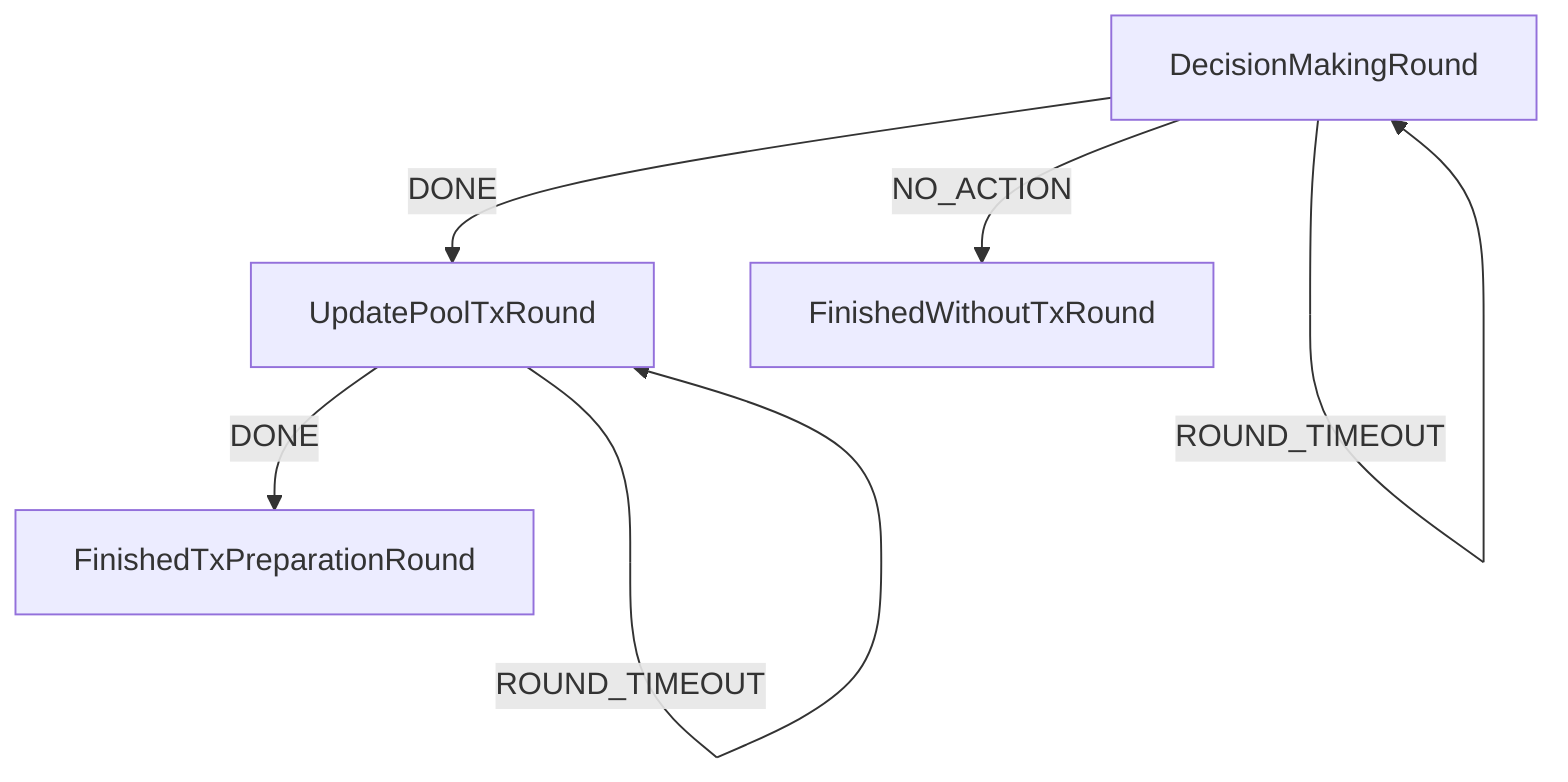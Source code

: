 graph TD
  DecisionMakingRound
  DecisionMakingRound
  FinishedTxPreparationRound
  FinishedWithoutTxRound
  UpdatePoolTxRound
  DecisionMakingRound -->|DONE| UpdatePoolTxRound
  DecisionMakingRound -->|NO_ACTION| FinishedWithoutTxRound
  DecisionMakingRound -->|NO_MAJORITY| DecisionMakingRound
  DecisionMakingRound -->|ROUND_TIMEOUT| DecisionMakingRound
  UpdatePoolTxRound -->|DONE| FinishedTxPreparationRound
  UpdatePoolTxRound -->|NO_ACTION| UpdatePoolTxRound
  UpdatePoolTxRound -->|NO_MAJORITY| UpdatePoolTxRound
  UpdatePoolTxRound -->|ROUND_TIMEOUT| UpdatePoolTxRound